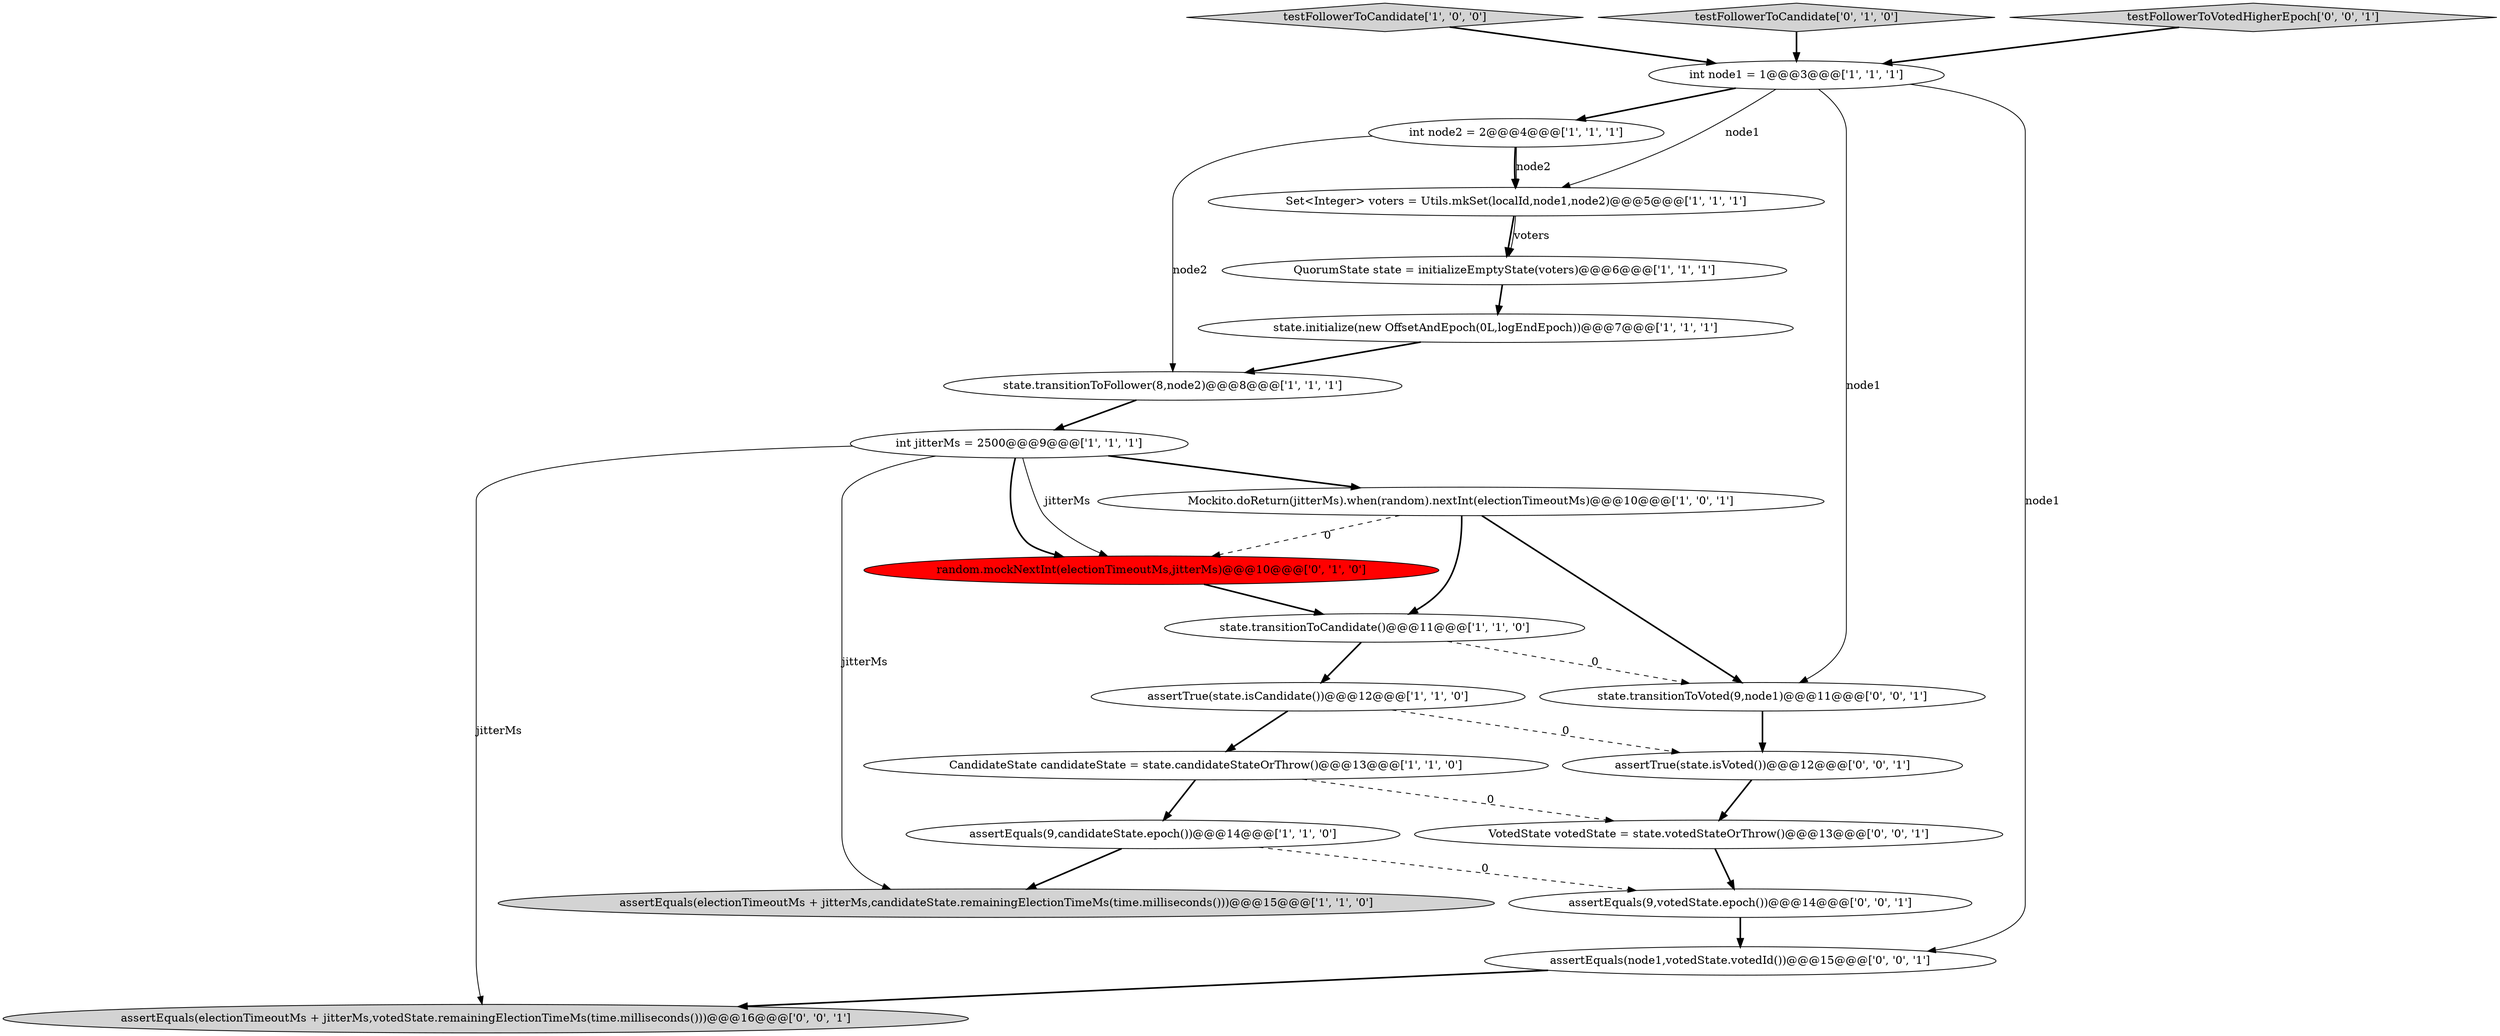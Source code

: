 digraph {
16 [style = filled, label = "assertEquals(electionTimeoutMs + jitterMs,votedState.remainingElectionTimeMs(time.milliseconds()))@@@16@@@['0', '0', '1']", fillcolor = lightgray, shape = ellipse image = "AAA0AAABBB3BBB"];
6 [style = filled, label = "state.transitionToCandidate()@@@11@@@['1', '1', '0']", fillcolor = white, shape = ellipse image = "AAA0AAABBB1BBB"];
14 [style = filled, label = "random.mockNextInt(electionTimeoutMs,jitterMs)@@@10@@@['0', '1', '0']", fillcolor = red, shape = ellipse image = "AAA1AAABBB2BBB"];
7 [style = filled, label = "int jitterMs = 2500@@@9@@@['1', '1', '1']", fillcolor = white, shape = ellipse image = "AAA0AAABBB1BBB"];
8 [style = filled, label = "testFollowerToCandidate['1', '0', '0']", fillcolor = lightgray, shape = diamond image = "AAA0AAABBB1BBB"];
11 [style = filled, label = "assertEquals(9,candidateState.epoch())@@@14@@@['1', '1', '0']", fillcolor = white, shape = ellipse image = "AAA0AAABBB1BBB"];
2 [style = filled, label = "int node2 = 2@@@4@@@['1', '1', '1']", fillcolor = white, shape = ellipse image = "AAA0AAABBB1BBB"];
15 [style = filled, label = "testFollowerToCandidate['0', '1', '0']", fillcolor = lightgray, shape = diamond image = "AAA0AAABBB2BBB"];
13 [style = filled, label = "Mockito.doReturn(jitterMs).when(random).nextInt(electionTimeoutMs)@@@10@@@['1', '0', '1']", fillcolor = white, shape = ellipse image = "AAA0AAABBB1BBB"];
10 [style = filled, label = "assertTrue(state.isCandidate())@@@12@@@['1', '1', '0']", fillcolor = white, shape = ellipse image = "AAA0AAABBB1BBB"];
19 [style = filled, label = "assertEquals(9,votedState.epoch())@@@14@@@['0', '0', '1']", fillcolor = white, shape = ellipse image = "AAA0AAABBB3BBB"];
4 [style = filled, label = "Set<Integer> voters = Utils.mkSet(localId,node1,node2)@@@5@@@['1', '1', '1']", fillcolor = white, shape = ellipse image = "AAA0AAABBB1BBB"];
22 [style = filled, label = "testFollowerToVotedHigherEpoch['0', '0', '1']", fillcolor = lightgray, shape = diamond image = "AAA0AAABBB3BBB"];
18 [style = filled, label = "assertTrue(state.isVoted())@@@12@@@['0', '0', '1']", fillcolor = white, shape = ellipse image = "AAA0AAABBB3BBB"];
21 [style = filled, label = "assertEquals(node1,votedState.votedId())@@@15@@@['0', '0', '1']", fillcolor = white, shape = ellipse image = "AAA0AAABBB3BBB"];
20 [style = filled, label = "VotedState votedState = state.votedStateOrThrow()@@@13@@@['0', '0', '1']", fillcolor = white, shape = ellipse image = "AAA0AAABBB3BBB"];
0 [style = filled, label = "state.initialize(new OffsetAndEpoch(0L,logEndEpoch))@@@7@@@['1', '1', '1']", fillcolor = white, shape = ellipse image = "AAA0AAABBB1BBB"];
17 [style = filled, label = "state.transitionToVoted(9,node1)@@@11@@@['0', '0', '1']", fillcolor = white, shape = ellipse image = "AAA0AAABBB3BBB"];
1 [style = filled, label = "state.transitionToFollower(8,node2)@@@8@@@['1', '1', '1']", fillcolor = white, shape = ellipse image = "AAA0AAABBB1BBB"];
3 [style = filled, label = "QuorumState state = initializeEmptyState(voters)@@@6@@@['1', '1', '1']", fillcolor = white, shape = ellipse image = "AAA0AAABBB1BBB"];
12 [style = filled, label = "int node1 = 1@@@3@@@['1', '1', '1']", fillcolor = white, shape = ellipse image = "AAA0AAABBB1BBB"];
9 [style = filled, label = "CandidateState candidateState = state.candidateStateOrThrow()@@@13@@@['1', '1', '0']", fillcolor = white, shape = ellipse image = "AAA0AAABBB1BBB"];
5 [style = filled, label = "assertEquals(electionTimeoutMs + jitterMs,candidateState.remainingElectionTimeMs(time.milliseconds()))@@@15@@@['1', '1', '0']", fillcolor = lightgray, shape = ellipse image = "AAA0AAABBB1BBB"];
7->13 [style = bold, label=""];
9->20 [style = dashed, label="0"];
4->3 [style = bold, label=""];
9->11 [style = bold, label=""];
12->21 [style = solid, label="node1"];
12->4 [style = solid, label="node1"];
6->17 [style = dashed, label="0"];
12->17 [style = solid, label="node1"];
2->4 [style = bold, label=""];
1->7 [style = bold, label=""];
3->0 [style = bold, label=""];
13->14 [style = dashed, label="0"];
10->18 [style = dashed, label="0"];
7->14 [style = bold, label=""];
11->5 [style = bold, label=""];
12->2 [style = bold, label=""];
13->17 [style = bold, label=""];
18->20 [style = bold, label=""];
11->19 [style = dashed, label="0"];
0->1 [style = bold, label=""];
22->12 [style = bold, label=""];
6->10 [style = bold, label=""];
2->4 [style = solid, label="node2"];
21->16 [style = bold, label=""];
7->16 [style = solid, label="jitterMs"];
7->5 [style = solid, label="jitterMs"];
10->9 [style = bold, label=""];
15->12 [style = bold, label=""];
2->1 [style = solid, label="node2"];
7->14 [style = solid, label="jitterMs"];
13->6 [style = bold, label=""];
4->3 [style = solid, label="voters"];
20->19 [style = bold, label=""];
14->6 [style = bold, label=""];
8->12 [style = bold, label=""];
17->18 [style = bold, label=""];
19->21 [style = bold, label=""];
}
